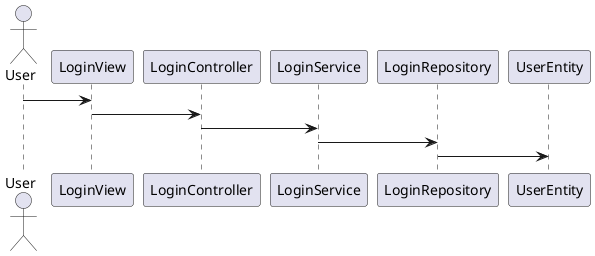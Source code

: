 @startuml

actor User

User -> LoginView
LoginView -> LoginController
LoginController -> LoginService
LoginService -> LoginRepository
LoginRepository -> UserEntity




@enduml